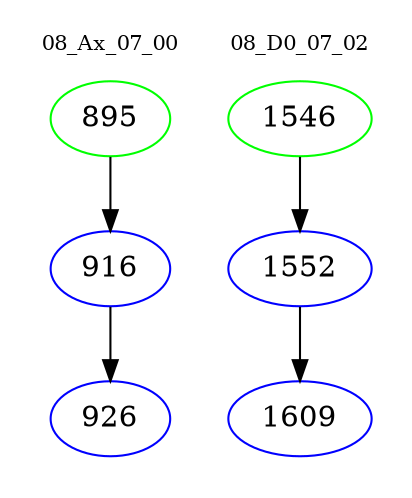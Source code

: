 digraph{
subgraph cluster_0 {
color = white
label = "08_Ax_07_00";
fontsize=10;
T0_895 [label="895", color="green"]
T0_895 -> T0_916 [color="black"]
T0_916 [label="916", color="blue"]
T0_916 -> T0_926 [color="black"]
T0_926 [label="926", color="blue"]
}
subgraph cluster_1 {
color = white
label = "08_D0_07_02";
fontsize=10;
T1_1546 [label="1546", color="green"]
T1_1546 -> T1_1552 [color="black"]
T1_1552 [label="1552", color="blue"]
T1_1552 -> T1_1609 [color="black"]
T1_1609 [label="1609", color="blue"]
}
}
